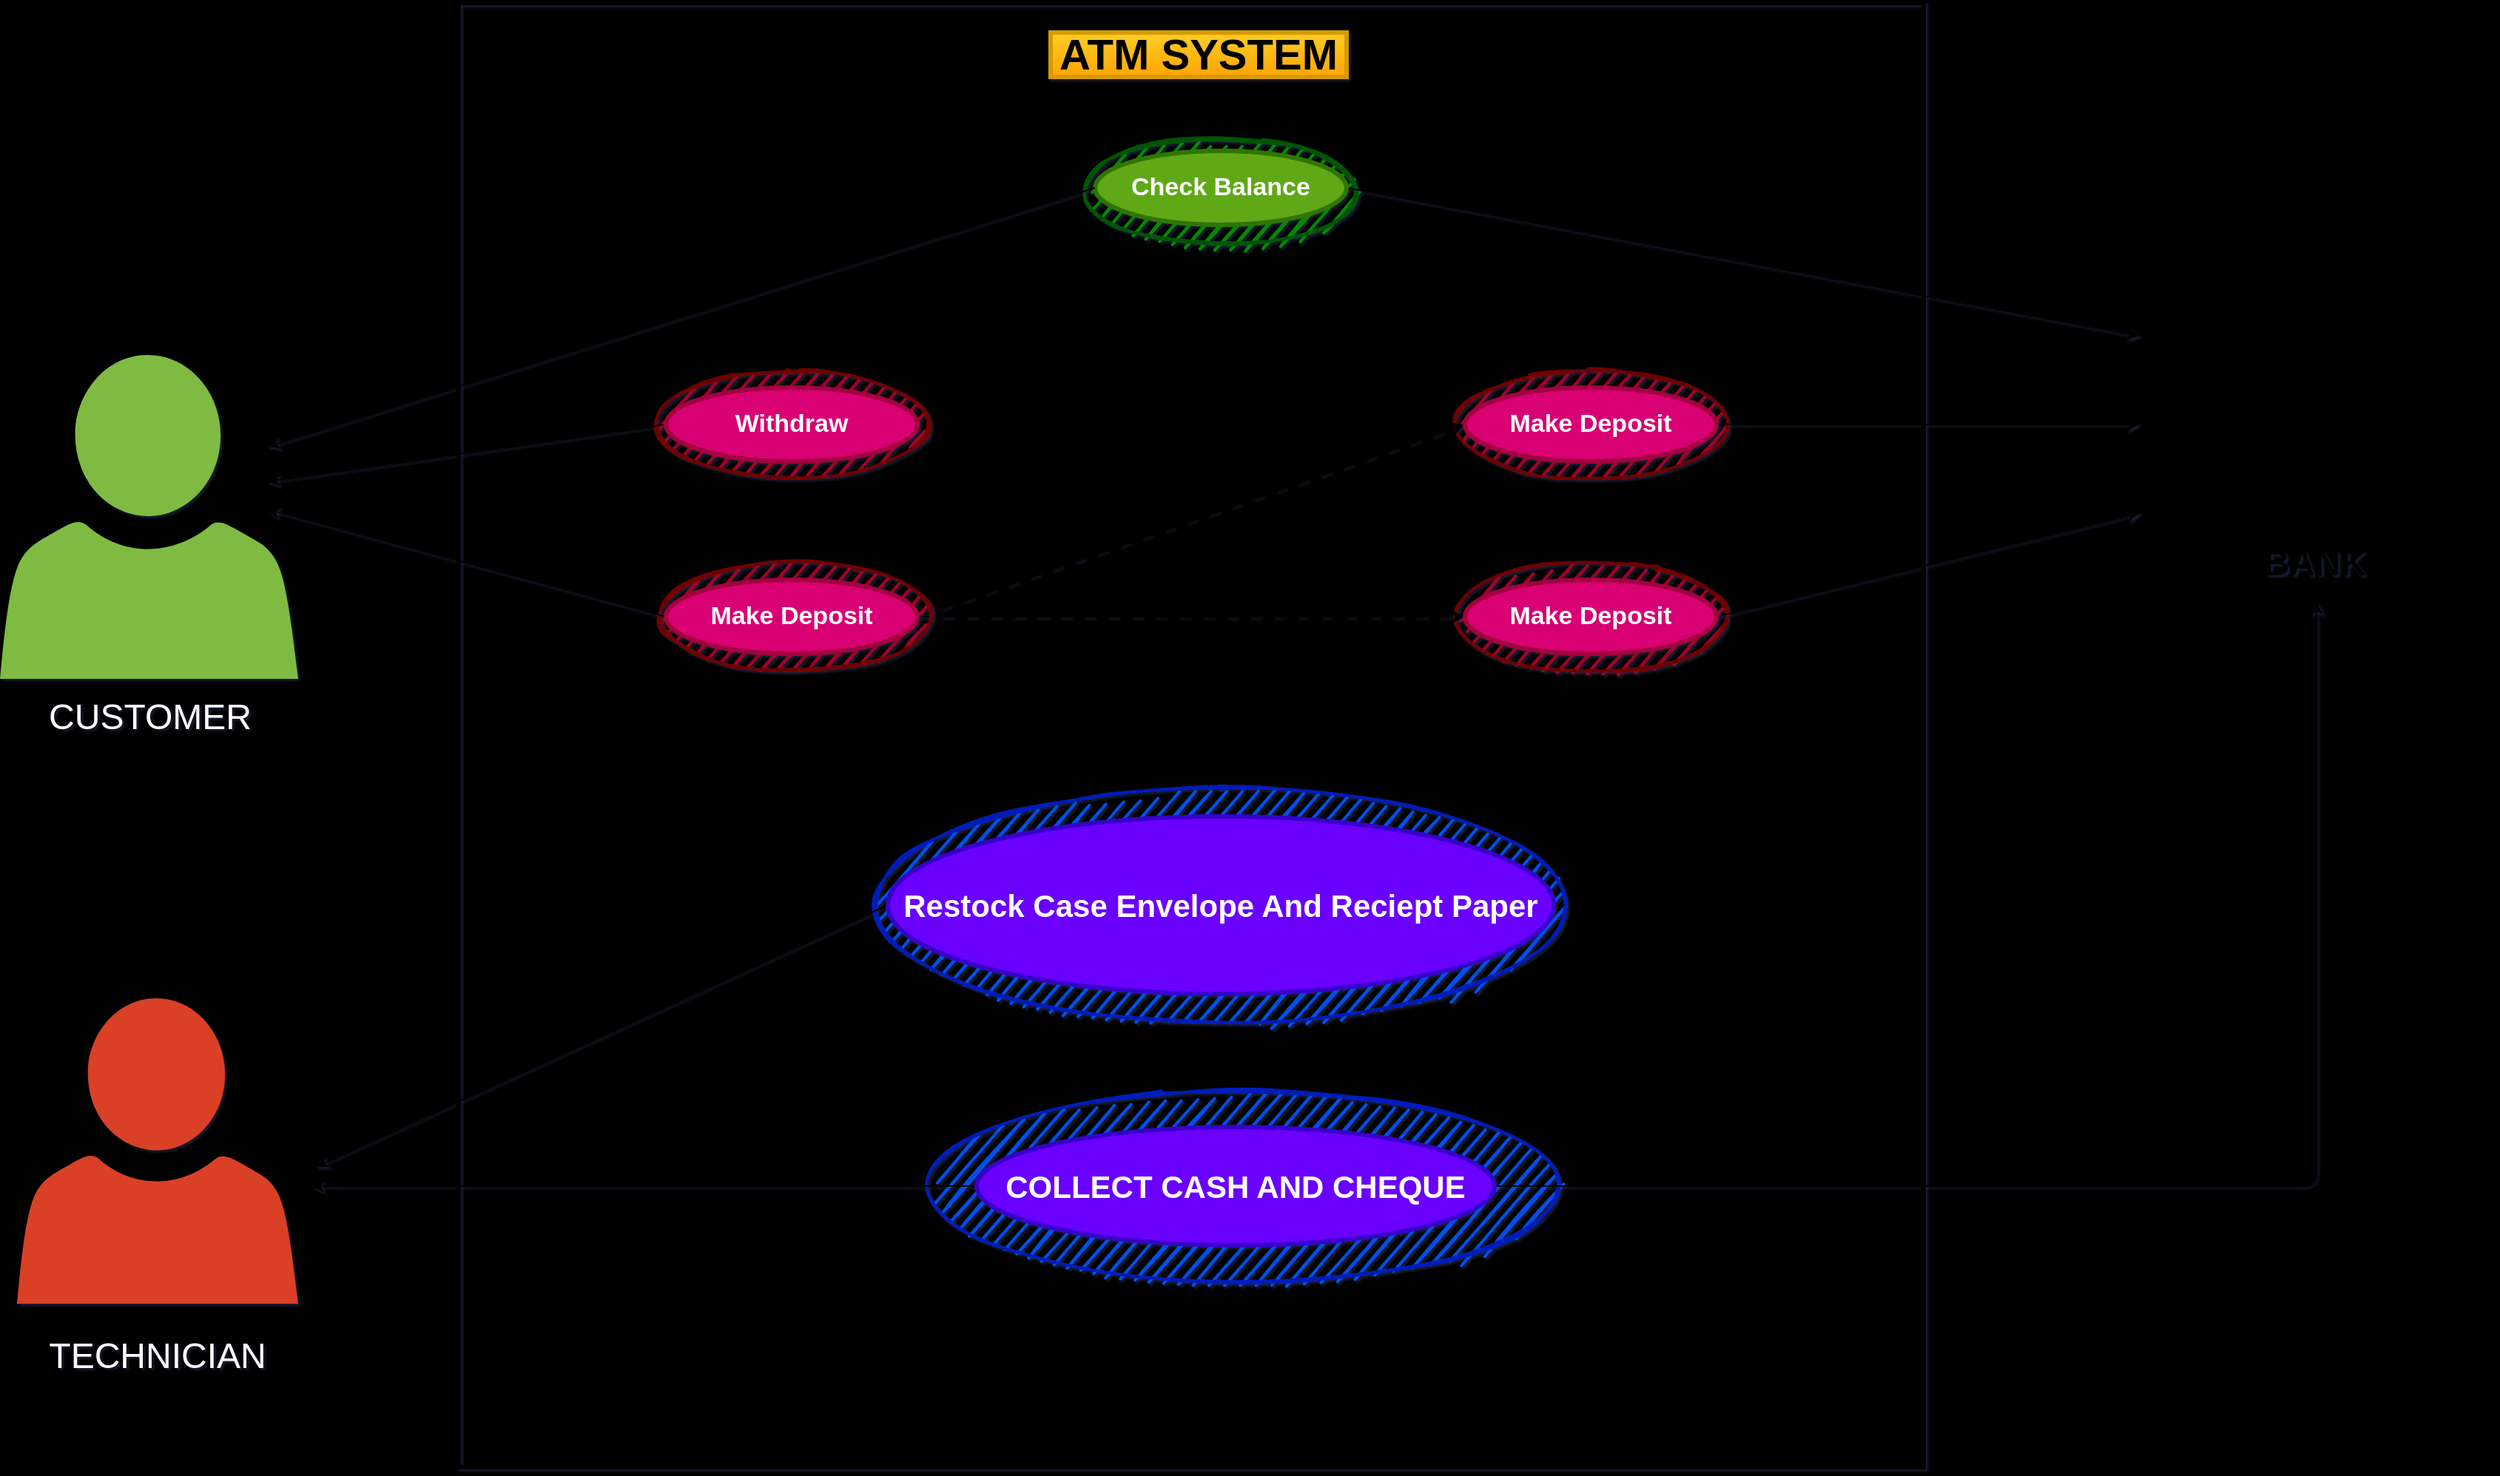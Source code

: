 <mxfile>
    <diagram id="Rvh70ZO3i3u3_4YqfsuU" name="Page-1">
        <mxGraphModel dx="2782" dy="2483" grid="0" gridSize="10" guides="1" tooltips="1" connect="1" arrows="1" fold="1" page="1" pageScale="1" pageWidth="850" pageHeight="1100" background="#000000" math="0" shadow="1">
            <root>
                <mxCell id="0"/>
                <mxCell id="1" parent="0"/>
                <mxCell id="2" value="" style="whiteSpace=wrap;html=1;aspect=fixed;fillColor=none;strokeWidth=3;" parent="1" vertex="1">
                    <mxGeometry x="-510" y="-1040" width="990" height="990" as="geometry"/>
                </mxCell>
                <mxCell id="41" value="" style="ellipse;whiteSpace=wrap;html=1;strokeWidth=2;fillWeight=2;hachureGap=8;fillColor=#0050ef;fillStyle=dots;sketch=1;fontColor=#ffffff;strokeColor=#001DBC;" parent="1" vertex="1">
                    <mxGeometry x="-203" y="-302" width="446" height="124" as="geometry"/>
                </mxCell>
                <mxCell id="40" value="" style="ellipse;whiteSpace=wrap;html=1;strokeWidth=2;fillWeight=2;hachureGap=8;fillColor=#0050ef;fillStyle=dots;sketch=1;fontColor=#ffffff;strokeColor=#001DBC;" parent="1" vertex="1">
                    <mxGeometry x="-240" y="-506.5" width="490" height="153" as="geometry"/>
                </mxCell>
                <mxCell id="37" value="" style="ellipse;whiteSpace=wrap;html=1;strokeWidth=2;fillWeight=2;hachureGap=8;fillColor=#a20025;fillStyle=dots;sketch=1;fontColor=#ffffff;strokeColor=#6F0000;" parent="1" vertex="1">
                    <mxGeometry x="-379" y="-660.5" width="193" height="71" as="geometry"/>
                </mxCell>
                <mxCell id="38" value="" style="ellipse;whiteSpace=wrap;html=1;strokeWidth=2;fillWeight=2;hachureGap=8;fillColor=#a20025;fillStyle=dots;sketch=1;fontColor=#ffffff;strokeColor=#6F0000;" parent="1" vertex="1">
                    <mxGeometry x="158.5" y="-790.5" width="193" height="71" as="geometry"/>
                </mxCell>
                <mxCell id="39" value="" style="ellipse;whiteSpace=wrap;html=1;strokeWidth=2;fillWeight=2;hachureGap=8;fillColor=#a20025;fillStyle=dots;sketch=1;fontColor=#ffffff;strokeColor=#6F0000;" parent="1" vertex="1">
                    <mxGeometry x="158.5" y="-660.5" width="193" height="71" as="geometry"/>
                </mxCell>
                <mxCell id="36" value="" style="ellipse;whiteSpace=wrap;html=1;strokeWidth=2;fillWeight=2;hachureGap=8;fillColor=#a20025;fillStyle=dots;sketch=1;fontColor=#ffffff;strokeColor=#6F0000;" parent="1" vertex="1">
                    <mxGeometry x="-381.5" y="-790.5" width="193" height="71" as="geometry"/>
                </mxCell>
                <mxCell id="35" value="" style="ellipse;whiteSpace=wrap;html=1;strokeWidth=2;fillWeight=2;hachureGap=8;fillColor=#008a00;fillStyle=dots;sketch=1;fontColor=#ffffff;strokeColor=#005700;" parent="1" vertex="1">
                    <mxGeometry x="-91.5" y="-948" width="193" height="71" as="geometry"/>
                </mxCell>
                <mxCell id="3" value="&lt;h1&gt;&lt;font style=&quot;font-size: 29px;&quot;&gt;ATM SYSTEM&lt;/font&gt;&lt;/h1&gt;" style="text;html=1;strokeColor=#d79b00;fillColor=#ffcd28;align=center;verticalAlign=middle;whiteSpace=wrap;rounded=0;strokeWidth=3;gradientColor=#ffa500;" parent="1" vertex="1">
                    <mxGeometry x="-110" y="-1020" width="200" height="30" as="geometry"/>
                </mxCell>
                <mxCell id="15" style="edgeStyle=none;html=1;exitX=1;exitY=0.5;exitDx=0;exitDy=0;fontStyle=1;entryX=0;entryY=0.25;entryDx=0;entryDy=0;" parent="1" source="4" target="44" edge="1">
                    <mxGeometry relative="1" as="geometry">
                        <mxPoint x="611" y="-754.55" as="targetPoint"/>
                    </mxGeometry>
                </mxCell>
                <mxCell id="4" value="&lt;b&gt;&lt;font style=&quot;font-size: 17px;&quot;&gt;Check Balance&lt;/font&gt;&lt;/b&gt;" style="ellipse;whiteSpace=wrap;html=1;strokeWidth=3;fillColor=#60a917;strokeColor=#2D7600;fontColor=#ffffff;" parent="1" vertex="1">
                    <mxGeometry x="-80" y="-940" width="170" height="50" as="geometry"/>
                </mxCell>
                <mxCell id="11" style="edgeStyle=none;html=1;exitX=0;exitY=0.5;exitDx=0;exitDy=0;fontStyle=1" parent="1" source="6" edge="1">
                    <mxGeometry relative="1" as="geometry">
                        <mxPoint x="-640" y="-716.429" as="targetPoint"/>
                    </mxGeometry>
                </mxCell>
                <mxCell id="6" value="&lt;b&gt;&lt;font style=&quot;font-size: 17px;&quot;&gt;Withdraw&lt;/font&gt;&lt;/b&gt;" style="ellipse;whiteSpace=wrap;html=1;strokeWidth=3;fillColor=#d80073;fontColor=#ffffff;strokeColor=#A50040;" parent="1" vertex="1">
                    <mxGeometry x="-370" y="-780" width="170" height="50" as="geometry"/>
                </mxCell>
                <mxCell id="12" style="edgeStyle=none;html=1;exitX=0;exitY=0.5;exitDx=0;exitDy=0;fontStyle=1" parent="1" source="7" edge="1">
                    <mxGeometry relative="1" as="geometry">
                        <mxPoint x="-640" y="-697.857" as="targetPoint"/>
                    </mxGeometry>
                </mxCell>
                <mxCell id="13" style="edgeStyle=none;html=1;exitX=1;exitY=0.5;exitDx=0;exitDy=0;entryX=0;entryY=0.5;entryDx=0;entryDy=0;dashed=1;dashPattern=8 8;fontStyle=1" parent="1" source="7" target="10" edge="1">
                    <mxGeometry relative="1" as="geometry"/>
                </mxCell>
                <mxCell id="14" style="html=1;exitX=1;exitY=0.5;exitDx=0;exitDy=0;entryX=0;entryY=0.5;entryDx=0;entryDy=0;dashed=1;dashPattern=8 8;fontStyle=1" parent="1" source="7" target="9" edge="1">
                    <mxGeometry relative="1" as="geometry"/>
                </mxCell>
                <mxCell id="7" value="&lt;b&gt;&lt;font style=&quot;font-size: 17px;&quot;&gt;Make Deposit&lt;/font&gt;&lt;/b&gt;" style="ellipse;whiteSpace=wrap;html=1;strokeWidth=3;fillColor=#d80073;fontColor=#ffffff;strokeColor=#A50040;" parent="1" vertex="1">
                    <mxGeometry x="-370" y="-650" width="170" height="50" as="geometry"/>
                </mxCell>
                <mxCell id="16" style="edgeStyle=none;html=1;exitX=1;exitY=0.5;exitDx=0;exitDy=0;fontStyle=1;entryX=0;entryY=0.5;entryDx=0;entryDy=0;" parent="1" source="9" target="44" edge="1">
                    <mxGeometry relative="1" as="geometry">
                        <mxPoint x="611" y="-742.956" as="targetPoint"/>
                    </mxGeometry>
                </mxCell>
                <mxCell id="9" value="&lt;b&gt;&lt;font style=&quot;font-size: 17px;&quot;&gt;Make Deposit&lt;/font&gt;&lt;/b&gt;" style="ellipse;whiteSpace=wrap;html=1;strokeWidth=3;fillColor=#d80073;fontColor=#ffffff;strokeColor=#A50040;" parent="1" vertex="1">
                    <mxGeometry x="170" y="-780" width="170" height="50" as="geometry"/>
                </mxCell>
                <mxCell id="19" style="edgeStyle=none;html=1;exitX=1;exitY=0.5;exitDx=0;exitDy=0;fontStyle=1;entryX=0;entryY=0.75;entryDx=0;entryDy=0;" parent="1" source="10" target="44" edge="1">
                    <mxGeometry relative="1" as="geometry">
                        <mxPoint x="610" y="-719" as="targetPoint"/>
                    </mxGeometry>
                </mxCell>
                <mxCell id="10" value="&lt;font style=&quot;font-size: 17px;&quot;&gt;&lt;b&gt;Make Deposit&lt;/b&gt;&lt;/font&gt;" style="ellipse;whiteSpace=wrap;html=1;strokeWidth=3;fillColor=#d80073;fontColor=#ffffff;strokeColor=#A50040;" parent="1" vertex="1">
                    <mxGeometry x="170" y="-650" width="170" height="50" as="geometry"/>
                </mxCell>
                <mxCell id="21" style="edgeStyle=none;html=1;exitX=0;exitY=0.5;exitDx=0;exitDy=0;fontStyle=1" parent="1" source="18" edge="1">
                    <mxGeometry relative="1" as="geometry">
                        <mxPoint x="-607" y="-253" as="targetPoint"/>
                    </mxGeometry>
                </mxCell>
                <mxCell id="18" value="&lt;b&gt;&lt;font style=&quot;font-size: 21px;&quot;&gt;Restock Case Envelope And Reciept Paper&lt;/font&gt;&lt;/b&gt;" style="ellipse;whiteSpace=wrap;html=1;strokeWidth=3;fillColor=#6a00ff;fontColor=#ffffff;strokeColor=#3700CC;" parent="1" vertex="1">
                    <mxGeometry x="-220" y="-490" width="450" height="120" as="geometry"/>
                </mxCell>
                <mxCell id="22" style="edgeStyle=none;html=1;exitX=0;exitY=0.5;exitDx=0;exitDy=0;fontStyle=1" parent="1" source="20" edge="1">
                    <mxGeometry relative="1" as="geometry">
                        <mxPoint x="-610" y="-240" as="targetPoint"/>
                    </mxGeometry>
                </mxCell>
                <mxCell id="33" style="edgeStyle=orthogonalEdgeStyle;html=1;exitX=1;exitY=0.5;exitDx=0;exitDy=0;fontSize=29;fontStyle=1;entryX=0.5;entryY=1;entryDx=0;entryDy=0;" parent="1" source="20" target="44" edge="1">
                    <mxGeometry relative="1" as="geometry">
                        <mxPoint x="657.333" y="-609.333" as="targetPoint"/>
                    </mxGeometry>
                </mxCell>
                <mxCell id="20" value="&lt;b&gt;&lt;font style=&quot;font-size: 21px;&quot;&gt;COLLECT CASH AND CHEQUE&lt;/font&gt;&lt;/b&gt;" style="ellipse;whiteSpace=wrap;html=1;strokeWidth=3;fillColor=#6a00ff;fontColor=#ffffff;strokeColor=#3700CC;" parent="1" vertex="1">
                    <mxGeometry x="-160" y="-280" width="350" height="80" as="geometry"/>
                </mxCell>
                <mxCell id="30" value="" style="endArrow=classic;html=1;fontSize=17;entryX=1;entryY=0.333;entryDx=0;entryDy=0;entryPerimeter=0;exitX=0;exitY=0.5;exitDx=0;exitDy=0;fontStyle=1" parent="1" source="4" edge="1">
                    <mxGeometry width="50" height="50" relative="1" as="geometry">
                        <mxPoint x="-315" y="-809" as="sourcePoint"/>
                        <mxPoint x="-640" y="-740" as="targetPoint"/>
                    </mxGeometry>
                </mxCell>
                <mxCell id="46" value="" style="group" parent="1" vertex="1" connectable="0">
                    <mxGeometry x="626" y="-874.5" width="239" height="239" as="geometry"/>
                </mxCell>
                <mxCell id="44" value="" style="shape=image;verticalLabelPosition=bottom;labelBackgroundColor=default;verticalAlign=top;aspect=fixed;imageAspect=0;image=https://png.pngtree.com/png-vector/20190214/ourmid/pngtree-vector-bank-icon-png-image_515245.jpg;" parent="46" vertex="1">
                    <mxGeometry width="239" height="239" as="geometry"/>
                </mxCell>
                <mxCell id="45" value="&lt;b&gt;&lt;font color=&quot;#000000&quot; style=&quot;font-size: 24px;&quot;&gt;BANK&lt;/font&gt;&lt;/b&gt;" style="text;html=1;align=center;verticalAlign=middle;resizable=0;points=[];autosize=1;strokeColor=none;fillColor=none;" parent="46" vertex="1">
                    <mxGeometry x="74" y="192.5" width="87" height="41" as="geometry"/>
                </mxCell>
                <mxCell id="49" value="" style="group" parent="1" vertex="1" connectable="0">
                    <mxGeometry x="-820" y="-802" width="201.48" height="265" as="geometry"/>
                </mxCell>
                <mxCell id="47" value="" style="sketch=0;pointerEvents=1;shadow=0;dashed=0;html=1;strokeColor=none;labelPosition=center;verticalLabelPosition=bottom;verticalAlign=top;outlineConnect=0;align=center;shape=mxgraph.office.users.user;fillColor=#7FBA42;fontSize=24;fontColor=#000000;" parent="49" vertex="1">
                    <mxGeometry width="201.48" height="219" as="geometry"/>
                </mxCell>
                <mxCell id="48" value="&lt;font color=&quot;#ffffff&quot;&gt;CUSTOMER&lt;/font&gt;" style="text;html=1;align=center;verticalAlign=middle;resizable=0;points=[];autosize=1;strokeColor=none;fillColor=none;fontSize=24;fontColor=#000000;" parent="49" vertex="1">
                    <mxGeometry x="23.24" y="224" width="155" height="41" as="geometry"/>
                </mxCell>
                <mxCell id="52" value="" style="group" parent="1" vertex="1" connectable="0">
                    <mxGeometry x="-808.52" y="-367" width="190" height="262" as="geometry"/>
                </mxCell>
                <mxCell id="50" value="" style="sketch=0;pointerEvents=1;shadow=0;dashed=0;html=1;strokeColor=none;labelPosition=center;verticalLabelPosition=bottom;verticalAlign=top;outlineConnect=0;align=center;shape=mxgraph.office.users.user;fillColor=#DA4026;fontSize=24;fontColor=#FFFFFF;" parent="52" vertex="1">
                    <mxGeometry width="190" height="206.52" as="geometry"/>
                </mxCell>
                <mxCell id="51" value="TECHNICIAN" style="text;html=1;align=center;verticalAlign=middle;resizable=0;points=[];autosize=1;strokeColor=none;fillColor=none;fontSize=24;fontColor=#FFFFFF;" parent="52" vertex="1">
                    <mxGeometry x="12.5" y="221" width="165" height="41" as="geometry"/>
                </mxCell>
            </root>
        </mxGraphModel>
    </diagram>
</mxfile>